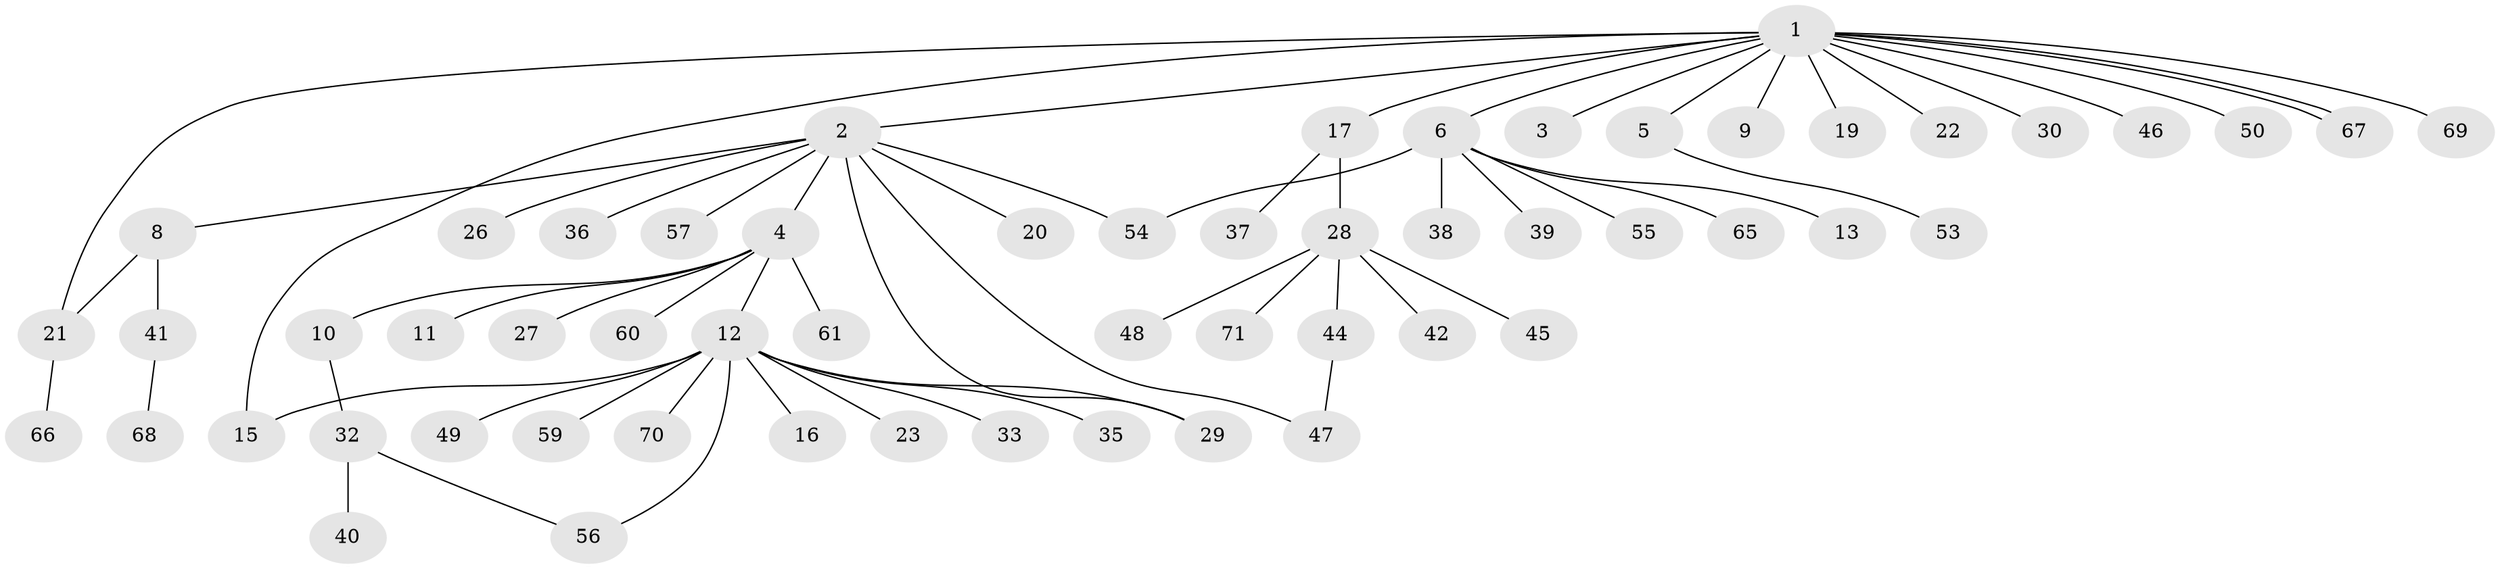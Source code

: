 // original degree distribution, {16: 0.014084507042253521, 5: 0.014084507042253521, 1: 0.5774647887323944, 7: 0.04225352112676056, 3: 0.08450704225352113, 6: 0.014084507042253521, 4: 0.014084507042253521, 2: 0.22535211267605634, 11: 0.014084507042253521}
// Generated by graph-tools (version 1.1) at 2025/11/02/27/25 16:11:12]
// undirected, 57 vertices, 63 edges
graph export_dot {
graph [start="1"]
  node [color=gray90,style=filled];
  1 [super="+24"];
  2 [super="+7"];
  3;
  4 [super="+25"];
  5 [super="+51"];
  6 [super="+14"];
  8 [super="+34"];
  9;
  10;
  11;
  12 [super="+52"];
  13;
  15;
  16 [super="+31"];
  17 [super="+18"];
  19;
  20;
  21;
  22;
  23;
  26 [super="+63"];
  27;
  28 [super="+43"];
  29;
  30;
  32 [super="+64"];
  33;
  35;
  36;
  37;
  38;
  39;
  40;
  41;
  42;
  44;
  45;
  46 [super="+62"];
  47 [super="+58"];
  48;
  49;
  50;
  53;
  54;
  55;
  56;
  57;
  59;
  60;
  61;
  65;
  66;
  67;
  68;
  69;
  70;
  71;
  1 -- 2;
  1 -- 3;
  1 -- 5;
  1 -- 6;
  1 -- 9;
  1 -- 17;
  1 -- 19;
  1 -- 21;
  1 -- 22;
  1 -- 30;
  1 -- 46;
  1 -- 50;
  1 -- 67;
  1 -- 67;
  1 -- 69;
  1 -- 15;
  2 -- 4;
  2 -- 20;
  2 -- 36;
  2 -- 54;
  2 -- 8;
  2 -- 57;
  2 -- 26;
  2 -- 29;
  2 -- 47;
  4 -- 10;
  4 -- 11;
  4 -- 12;
  4 -- 60;
  4 -- 61;
  4 -- 27;
  5 -- 53;
  6 -- 13;
  6 -- 38;
  6 -- 54;
  6 -- 55;
  6 -- 65;
  6 -- 39;
  8 -- 21;
  8 -- 41;
  10 -- 32;
  12 -- 15;
  12 -- 16;
  12 -- 23;
  12 -- 29;
  12 -- 33;
  12 -- 35;
  12 -- 49;
  12 -- 56;
  12 -- 70;
  12 -- 59;
  17 -- 28;
  17 -- 37;
  21 -- 66;
  28 -- 42;
  28 -- 44;
  28 -- 45;
  28 -- 48;
  28 -- 71;
  32 -- 40;
  32 -- 56;
  41 -- 68;
  44 -- 47;
}
